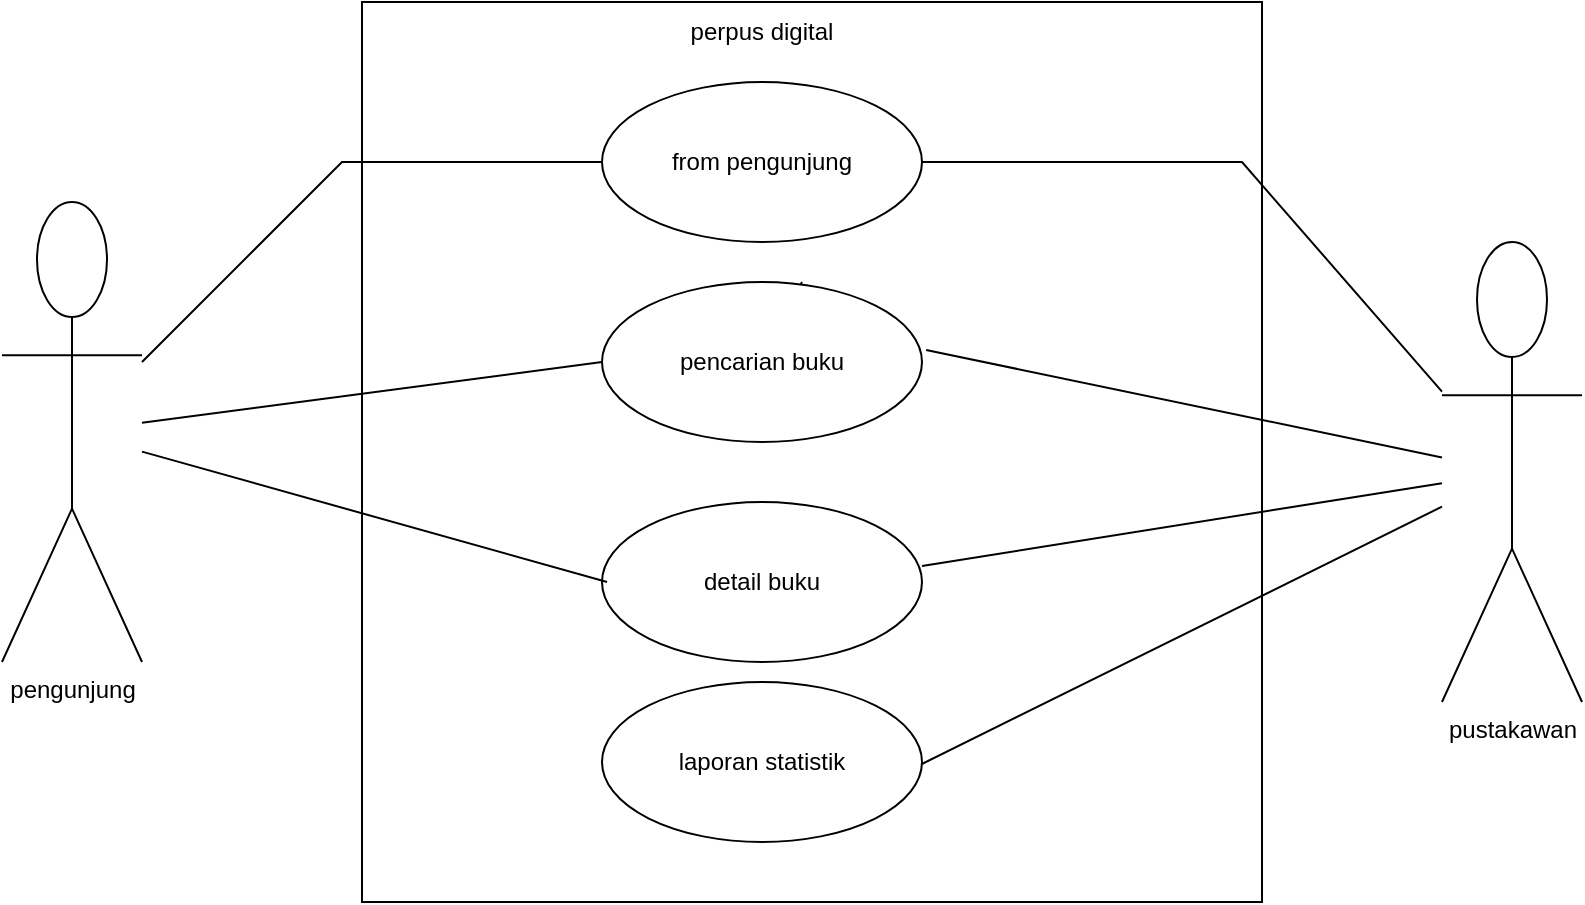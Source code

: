 <mxfile version="23.1.1" type="github">
  <diagram id="C5RBs43oDa-KdzZeNtuy" name="Page-1">
    <mxGraphModel dx="880" dy="468" grid="1" gridSize="10" guides="1" tooltips="1" connect="1" arrows="1" fold="1" page="0" pageScale="1" pageWidth="827" pageHeight="1169" math="0" shadow="0">
      <root>
        <mxCell id="WIyWlLk6GJQsqaUBKTNV-0" />
        <mxCell id="WIyWlLk6GJQsqaUBKTNV-1" parent="WIyWlLk6GJQsqaUBKTNV-0" />
        <mxCell id="o0MTO29rss84GiXmb7OY-3" value="" style="whiteSpace=wrap;html=1;aspect=fixed;" parent="WIyWlLk6GJQsqaUBKTNV-1" vertex="1">
          <mxGeometry x="220" y="80" width="450" height="450" as="geometry" />
        </mxCell>
        <mxCell id="o0MTO29rss84GiXmb7OY-5" value="perpus digital" style="text;html=1;strokeColor=none;fillColor=none;align=center;verticalAlign=middle;whiteSpace=wrap;rounded=0;" parent="WIyWlLk6GJQsqaUBKTNV-1" vertex="1">
          <mxGeometry x="360" y="80" width="120" height="30" as="geometry" />
        </mxCell>
        <mxCell id="o0MTO29rss84GiXmb7OY-6" value="from pengunjung" style="ellipse;whiteSpace=wrap;html=1;" parent="WIyWlLk6GJQsqaUBKTNV-1" vertex="1">
          <mxGeometry x="340" y="120" width="160" height="80" as="geometry" />
        </mxCell>
        <mxCell id="o0MTO29rss84GiXmb7OY-8" value="pencarian buku" style="ellipse;whiteSpace=wrap;html=1;" parent="WIyWlLk6GJQsqaUBKTNV-1" vertex="1">
          <mxGeometry x="340" y="220" width="160" height="80" as="geometry" />
        </mxCell>
        <mxCell id="o0MTO29rss84GiXmb7OY-9" value="detail buku" style="ellipse;whiteSpace=wrap;html=1;" parent="WIyWlLk6GJQsqaUBKTNV-1" vertex="1">
          <mxGeometry x="340" y="330" width="160" height="80" as="geometry" />
        </mxCell>
        <mxCell id="o0MTO29rss84GiXmb7OY-10" value="laporan statistik" style="ellipse;whiteSpace=wrap;html=1;" parent="WIyWlLk6GJQsqaUBKTNV-1" vertex="1">
          <mxGeometry x="340" y="420" width="160" height="80" as="geometry" />
        </mxCell>
        <mxCell id="o0MTO29rss84GiXmb7OY-11" value="pustakawan" style="shape=umlActor;verticalLabelPosition=bottom;verticalAlign=top;html=1;outlineConnect=0;" parent="WIyWlLk6GJQsqaUBKTNV-1" vertex="1">
          <mxGeometry x="760" y="200" width="70" height="230" as="geometry" />
        </mxCell>
        <mxCell id="o0MTO29rss84GiXmb7OY-21" value="" style="endArrow=none;html=1;rounded=0;entryX=0;entryY=0.5;entryDx=0;entryDy=0;" parent="WIyWlLk6GJQsqaUBKTNV-1" target="o0MTO29rss84GiXmb7OY-6" edge="1" source="o0MTO29rss84GiXmb7OY-33">
          <mxGeometry width="50" height="50" relative="1" as="geometry">
            <mxPoint x="140" y="250" as="sourcePoint" />
            <mxPoint x="440" y="220" as="targetPoint" />
            <Array as="points">
              <mxPoint x="210" y="160" />
            </Array>
          </mxGeometry>
        </mxCell>
        <mxCell id="o0MTO29rss84GiXmb7OY-22" value="" style="endArrow=none;html=1;rounded=0;entryX=0;entryY=0.5;entryDx=0;entryDy=0;" parent="WIyWlLk6GJQsqaUBKTNV-1" edge="1" target="o0MTO29rss84GiXmb7OY-8" source="o0MTO29rss84GiXmb7OY-33">
          <mxGeometry width="50" height="50" relative="1" as="geometry">
            <mxPoint x="146" y="280" as="sourcePoint" />
            <mxPoint x="324" y="260" as="targetPoint" />
          </mxGeometry>
        </mxCell>
        <mxCell id="o0MTO29rss84GiXmb7OY-23" value="" style="endArrow=none;html=1;rounded=0;" parent="WIyWlLk6GJQsqaUBKTNV-1" edge="1" source="o0MTO29rss84GiXmb7OY-33">
          <mxGeometry width="50" height="50" relative="1" as="geometry">
            <mxPoint x="110" y="400" as="sourcePoint" />
            <mxPoint x="342.538" y="369.995" as="targetPoint" />
          </mxGeometry>
        </mxCell>
        <mxCell id="o0MTO29rss84GiXmb7OY-26" value="" style="endArrow=none;html=1;rounded=0;" parent="WIyWlLk6GJQsqaUBKTNV-1" edge="1" source="o0MTO29rss84GiXmb7OY-11">
          <mxGeometry width="50" height="50" relative="1" as="geometry">
            <mxPoint x="720" y="250" as="sourcePoint" />
            <mxPoint x="520" y="160" as="targetPoint" />
            <Array as="points">
              <mxPoint x="660" y="160" />
              <mxPoint x="520" y="160" />
              <mxPoint x="500" y="160" />
            </Array>
          </mxGeometry>
        </mxCell>
        <mxCell id="o0MTO29rss84GiXmb7OY-28" value="" style="endArrow=none;html=1;rounded=0;exitX=1.013;exitY=0.425;exitDx=0;exitDy=0;exitPerimeter=0;" parent="WIyWlLk6GJQsqaUBKTNV-1" edge="1" target="o0MTO29rss84GiXmb7OY-11" source="o0MTO29rss84GiXmb7OY-8">
          <mxGeometry width="50" height="50" relative="1" as="geometry">
            <mxPoint x="520.05" y="257.9" as="sourcePoint" />
            <mxPoint x="720" y="318" as="targetPoint" />
          </mxGeometry>
        </mxCell>
        <mxCell id="o0MTO29rss84GiXmb7OY-29" value="" style="endArrow=none;html=1;rounded=0;" parent="WIyWlLk6GJQsqaUBKTNV-1" source="o0MTO29rss84GiXmb7OY-8" edge="1">
          <mxGeometry width="50" height="50" relative="1" as="geometry">
            <mxPoint x="390" y="270" as="sourcePoint" />
            <mxPoint x="440" y="220" as="targetPoint" />
          </mxGeometry>
        </mxCell>
        <mxCell id="o0MTO29rss84GiXmb7OY-30" value="" style="endArrow=none;html=1;rounded=0;entryX=1;entryY=0.4;entryDx=0;entryDy=0;entryPerimeter=0;" parent="WIyWlLk6GJQsqaUBKTNV-1" target="o0MTO29rss84GiXmb7OY-9" edge="1" source="o0MTO29rss84GiXmb7OY-11">
          <mxGeometry width="50" height="50" relative="1" as="geometry">
            <mxPoint x="780" y="320" as="sourcePoint" />
            <mxPoint x="510.0" y="347.04" as="targetPoint" />
          </mxGeometry>
        </mxCell>
        <mxCell id="o0MTO29rss84GiXmb7OY-33" value="pengunjung" style="shape=umlActor;verticalLabelPosition=bottom;verticalAlign=top;html=1;outlineConnect=0;" parent="WIyWlLk6GJQsqaUBKTNV-1" vertex="1">
          <mxGeometry x="40" y="180" width="70" height="230" as="geometry" />
        </mxCell>
        <mxCell id="A6CepK2b90QPNwY3bR0q-0" value="" style="endArrow=none;html=1;rounded=0;entryX=1;entryY=0.4;entryDx=0;entryDy=0;entryPerimeter=0;" edge="1" parent="WIyWlLk6GJQsqaUBKTNV-1" source="o0MTO29rss84GiXmb7OY-11">
          <mxGeometry width="50" height="50" relative="1" as="geometry">
            <mxPoint x="760" y="420" as="sourcePoint" />
            <mxPoint x="500" y="461" as="targetPoint" />
          </mxGeometry>
        </mxCell>
      </root>
    </mxGraphModel>
  </diagram>
</mxfile>
